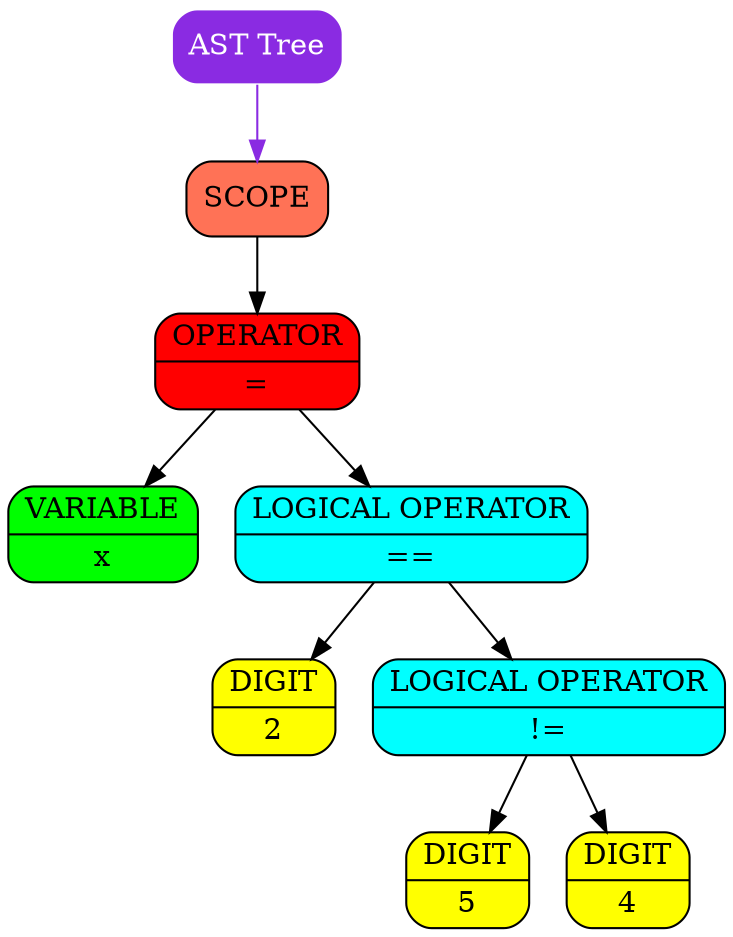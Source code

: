 digraph Tree
{
   rankdir = HR;
   tree[shape = Mrecord, style = filled, color = "white", style = filled, fontcolor = "white", fillcolor = "blueviolet", label = "AST Tree"];
   "0x14b704170"[shape = Mrecord, color = "black", style = filled, fontcolor = "black", fillcolor = "coral1"   label = " {SCOPE}"];
  "0x14b704170" -> "0x14b704140" [color = "black"];
   "0x14b704140"[shape = Mrecord, color = "black", style = filled, fontcolor = "black", fillcolor = "red"   label = " {OPERATOR | =}"];
  "0x14b704140" -> "0x14b704080" [color = "black"];
  "0x14b704140" -> "0x14b704110" [color = "black"];
   "0x14b704080"[shape = Mrecord, color = "black", style = filled, fontcolor = "black", fillcolor = "green",   label = " {VARIABLE | x}"];
   "0x14b704110"[shape = Mrecord, color = "black", style = filled, fontcolor = "black", fillcolor = "aqua"   label = " {LOGICAL OPERATOR | ==}"];
  "0x14b704110" -> "0x14b7040b0" [color = "black"];
  "0x14b704110" -> "0x14b7040e0" [color = "black"];
   "0x14b7040b0"[shape = Mrecord, color = "black", style = filled, fontcolor = "black", fillcolor = "yellow",   label = " {DIGIT | 2}"];
   "0x14b7040e0"[shape = Mrecord, color = "black", style = filled, fontcolor = "black", fillcolor = "aqua"   label = " {LOGICAL OPERATOR | !=}"];
  "0x14b7040e0" -> "0x14b7040c0" [color = "black"];
  "0x14b7040e0" -> "0x14b7040d0" [color = "black"];
   "0x14b7040c0"[shape = Mrecord, color = "black", style = filled, fontcolor = "black", fillcolor = "yellow",   label = " {DIGIT | 5}"];
   "0x14b7040d0"[shape = Mrecord, color = "black", style = filled, fontcolor = "black", fillcolor = "yellow",   label = " {DIGIT | 4}"];
   tree -> "0x14b704170" [color = "blueviolet"];
}